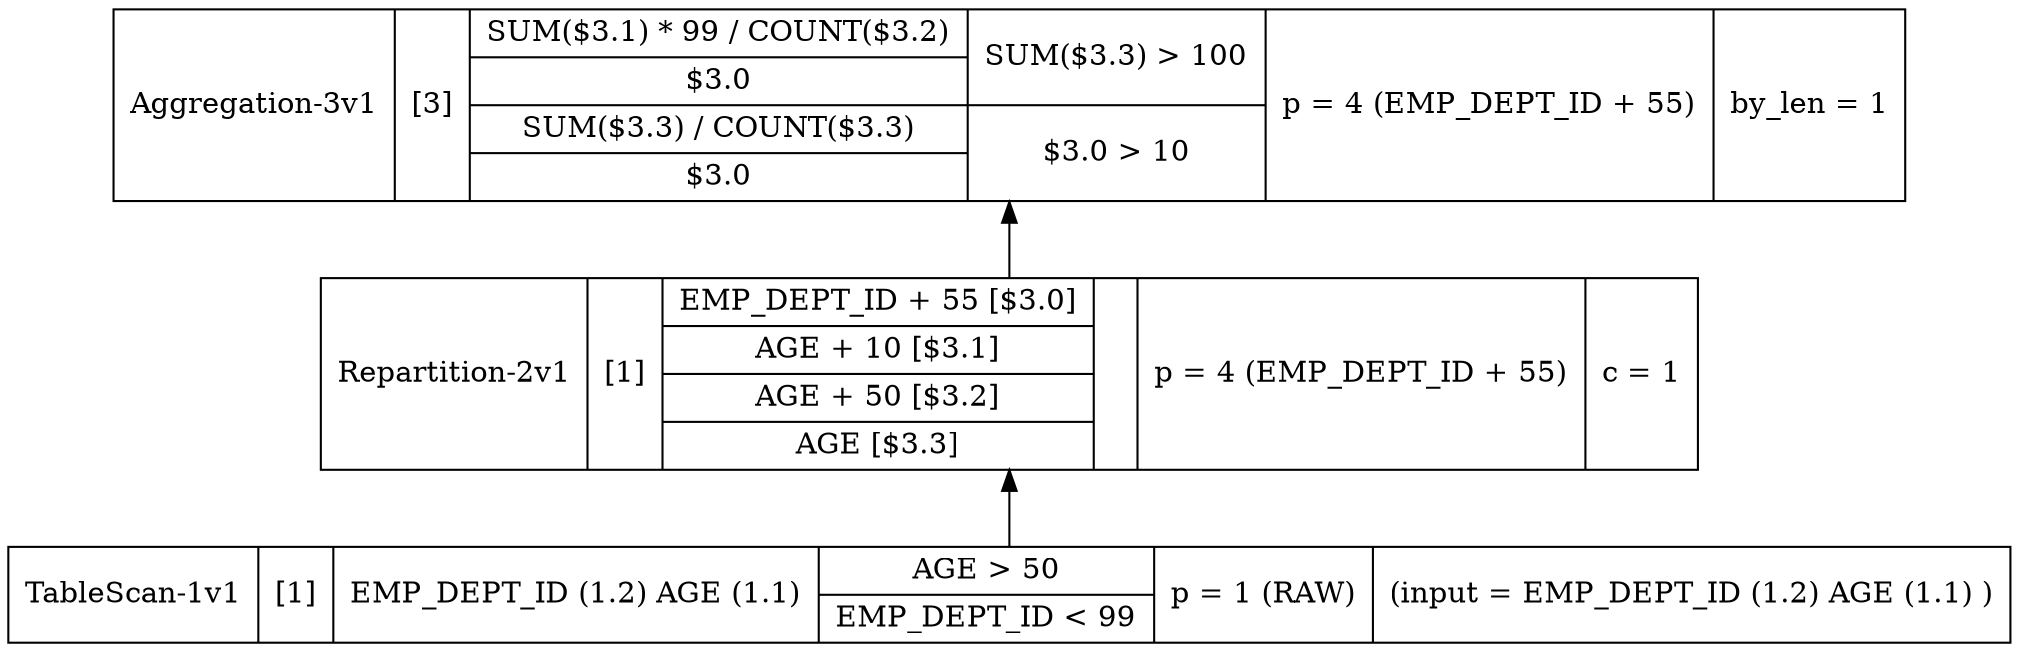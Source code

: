 digraph example1 {
    node [shape=record];
    rankdir=BT;
    nodesep=0.5;
    ordering="in";
    lopkeyLOPKey2v1 -> lopkeyLOPKey3v1;
    lopkeyLOPKey1v1 -> lopkeyLOPKey2v1;
    lopkeyLOPKey1v1[label="TableScan-1v1|[1]|EMP_DEPT_ID (1.2) AGE (1.1) |{AGE \> 50|EMP_DEPT_ID \< 99}|p = 1 (RAW)|(input = EMP_DEPT_ID (1.2) AGE (1.1) )"];
    lopkeyLOPKey2v1[label="Repartition-2v1|[1]|{EMP_DEPT_ID + 55 [$3.0] |AGE + 10 [$3.1] |AGE + 50 [$3.2] |AGE [$3.3] }|{}|p = 4 (EMP_DEPT_ID + 55)|c = 1"];
    lopkeyLOPKey3v1[label="Aggregation-3v1|[3]|{SUM($3.1) * 99 / COUNT($3.2)|$3.0|SUM($3.3) / COUNT($3.3)|$3.0}|{SUM($3.3) \> 100|$3.0 \> 10}|p = 4 (EMP_DEPT_ID + 55)|by_len = 1"];
}
